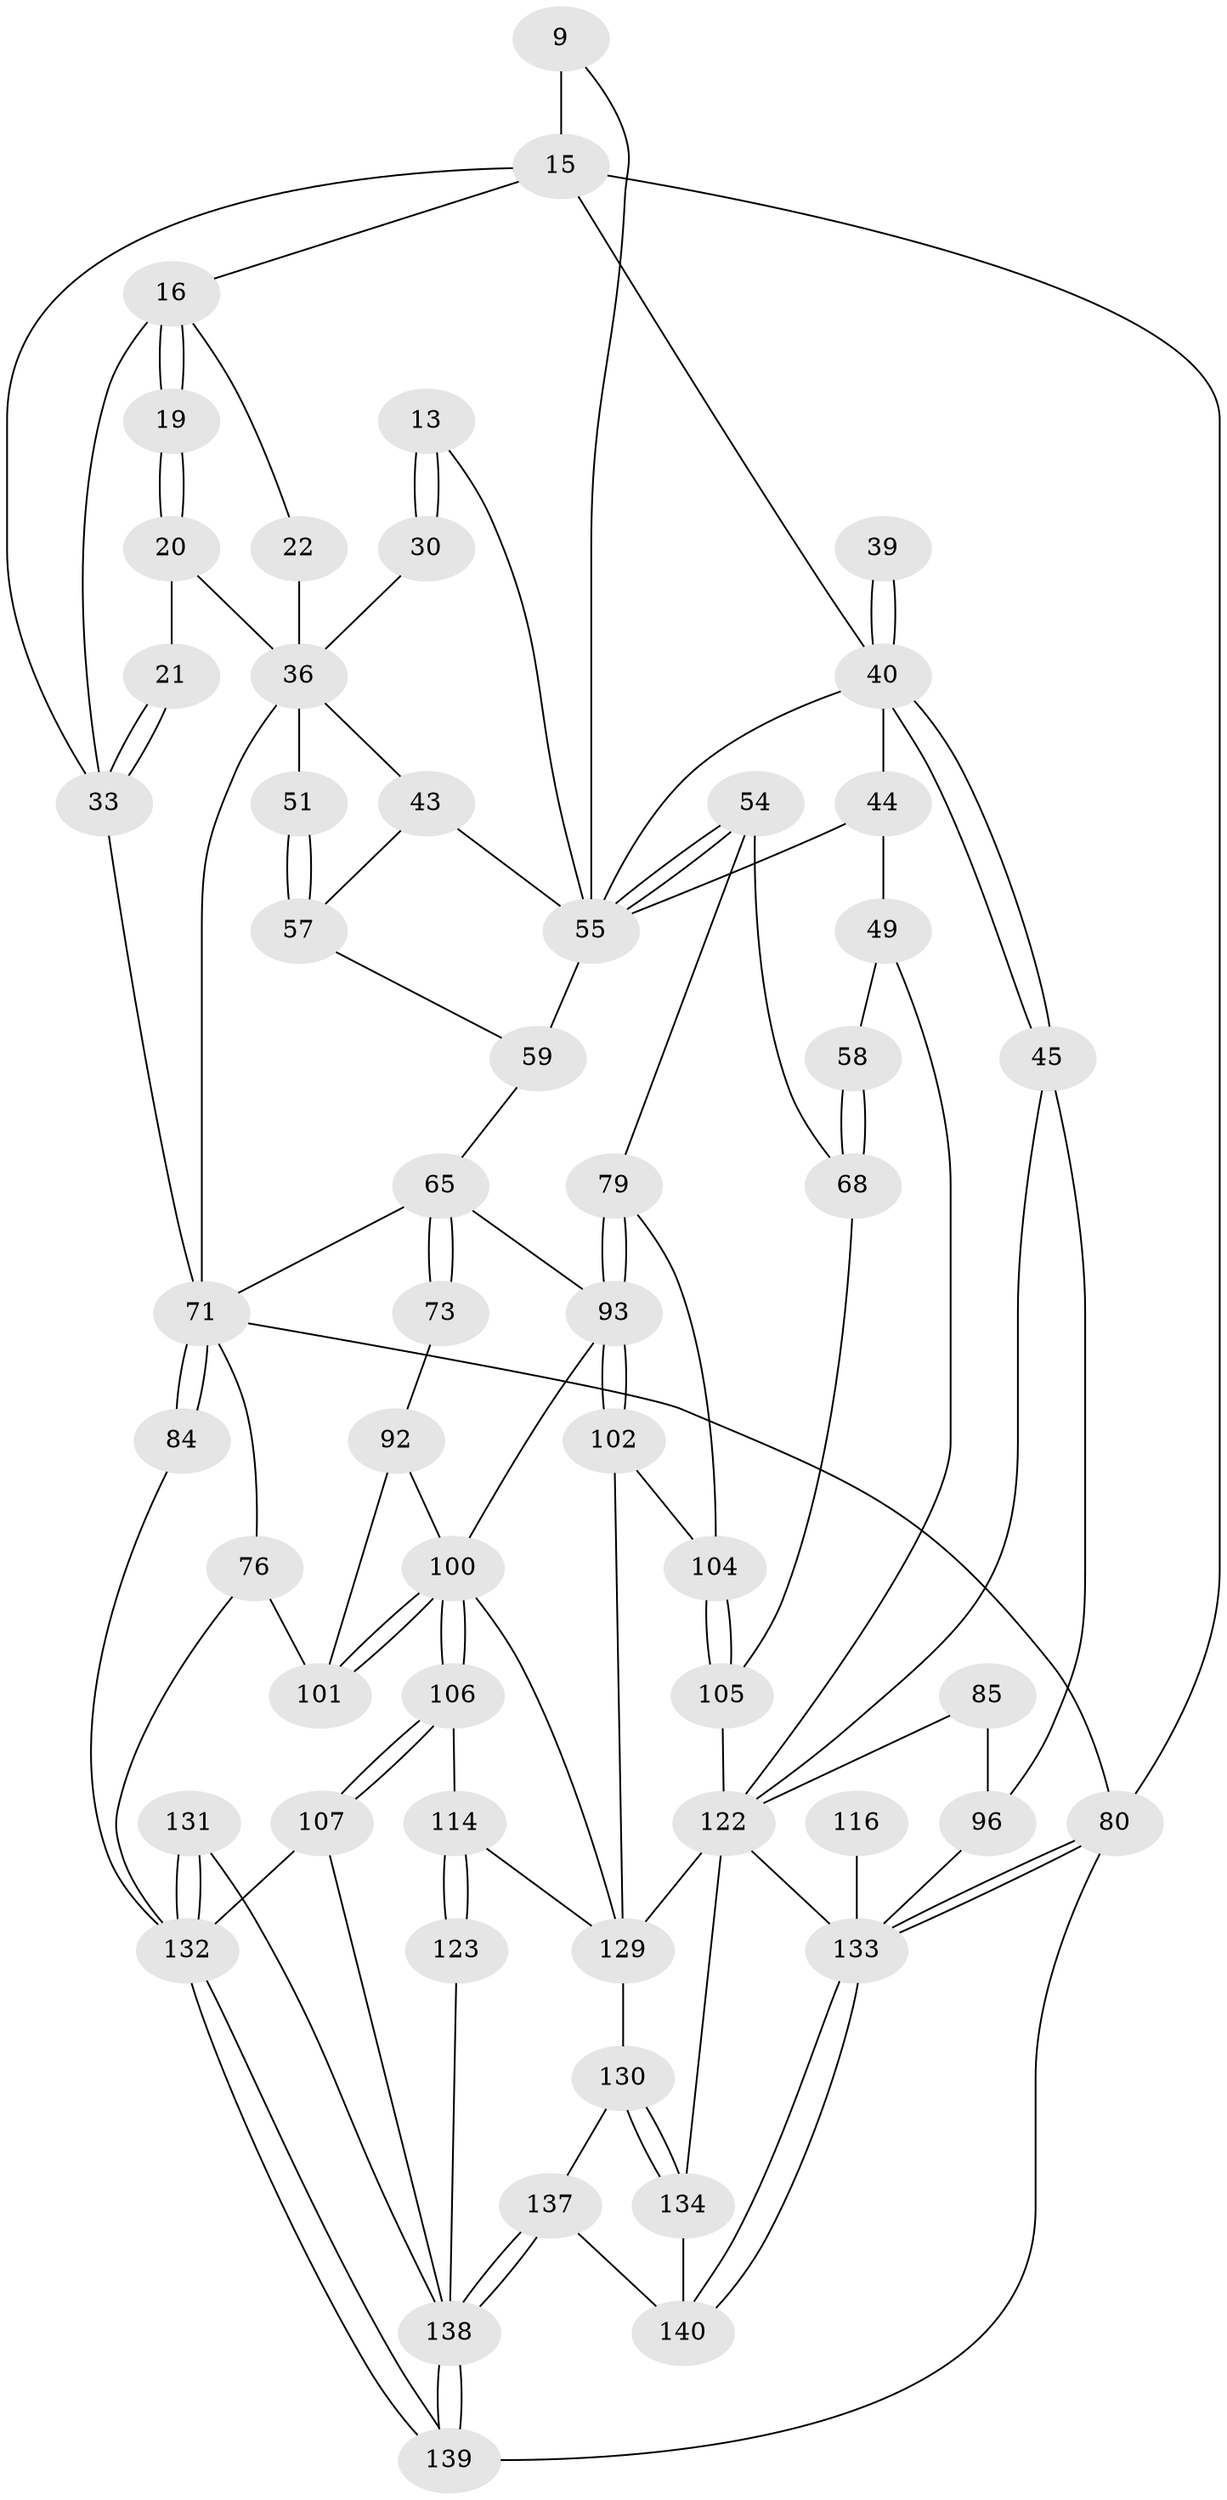 // original degree distribution, {3: 0.02142857142857143, 4: 0.24285714285714285, 5: 0.4928571428571429, 6: 0.24285714285714285}
// Generated by graph-tools (version 1.1) at 2025/05/03/04/25 22:05:29]
// undirected, 56 vertices, 117 edges
graph export_dot {
graph [start="1"]
  node [color=gray90,style=filled];
  9 [pos="+0.7758317218576156+0"];
  13 [pos="+0.5297547134086311+0.16522350204521516"];
  15 [pos="+0+0",super="+2+1+14"];
  16 [pos="+0.07685104690557376+0.07156157466688355",super="+4"];
  19 [pos="+0.12614831885260136+0.15565940415325105"];
  20 [pos="+0.11822927669765648+0.1957183994039648"];
  21 [pos="+0.07074640234537177+0.17640815888524536"];
  22 [pos="+0.22037115044889108+0.1958164969496493",super="+5"];
  30 [pos="+0.4357393540598314+0.1412321235789401",super="+8"];
  33 [pos="+0+0.20788798528900115",super="+18"];
  36 [pos="+0.13039747940733545+0.3458115268242004",super="+35+23+29"];
  39 [pos="+0.9718720232270309+0.1971214021866828"];
  40 [pos="+1+0.2942475570657243",super="+24+25+26"];
  43 [pos="+0.39386518884226+0.29464247846867186"];
  44 [pos="+0.888851015965588+0.23272860234060697",super="+27+28"];
  45 [pos="+1+0.36358825114014454"];
  49 [pos="+0.774585469739614+0.2941943222877618",super="+48+47"];
  51 [pos="+0.29425904940572445+0.3606650633354285"];
  54 [pos="+0.6343444504773162+0.45563796350576385"];
  55 [pos="+0.5624665045871047+0.38034804257759103",super="+42"];
  57 [pos="+0.3810087827033246+0.36584594874327825",super="+50"];
  58 [pos="+0.9480790992975507+0.4039621977566944",super="+52"];
  59 [pos="+0.4433268080237722+0.42717540097174656",super="+56"];
  65 [pos="+0.45014196198915385+0.534332645078286",super="+60+61"];
  68 [pos="+0.7659972866123385+0.5084903355625575",super="+53"];
  71 [pos="+0+0.7141123123326777",super="+67+66"];
  73 [pos="+0.30960227479392105+0.5675556657359201"];
  76 [pos="+0.2476334481265607+0.6941481585365515"];
  79 [pos="+0.6429843380298067+0.6090982666063368",super="+63"];
  80 [pos="+1+1",super="+72"];
  84 [pos="+0+0.7099573960361556"];
  85 [pos="+0.9063215060021891+0.6062244272405327"];
  92 [pos="+0.44930464766955425+0.627046953764465",super="+74"];
  93 [pos="+0.5439098903110277+0.6386357842536476",super="+90+64"];
  96 [pos="+0.9323813875473755+0.7001743553217437",super="+82+83"];
  100 [pos="+0.44256315216946435+0.7412132487939507",super="+99"];
  101 [pos="+0.3982350679266256+0.6843604506421074",super="+75"];
  102 [pos="+0.5612913693160054+0.6957279877752574"];
  104 [pos="+0.6481184889281465+0.6749058614391007",super="+78"];
  105 [pos="+0.686025614023298+0.7345501241519219",super="+89+77"];
  106 [pos="+0.44219667679975966+0.7428460906096541"];
  107 [pos="+0.3311727014206855+0.7808697567385556"];
  114 [pos="+0.45784871507804864+0.7639070985065404",super="+113"];
  116 [pos="+0.9193897557016752+0.7741068388780784"];
  122 [pos="+0.7831133256202384+0.7932709838341763",super="+121+109+88"];
  123 [pos="+0.4680378886595142+0.829648293196117"];
  129 [pos="+0.6622267836243086+0.7808038693387237",super="+111+103+112"];
  130 [pos="+0.6522304407185668+0.845574589871375",super="+127"];
  131 [pos="+0.22842261018538035+0.9201244771490407"];
  132 [pos="+0.16305637341053644+0.9895086857033434",super="+95+108"];
  133 [pos="+1+1",super="+119+118+115+117"];
  134 [pos="+0.6902422087602984+0.9085355658784212"];
  137 [pos="+0.49438341201442826+1",super="+136+128"];
  138 [pos="+0.396122597671915+1",super="+125+124+126"];
  139 [pos="+0.0356934333476314+1"];
  140 [pos="+0.6555856814532666+1",super="+135"];
  9 -- 15 [weight=2];
  9 -- 55;
  13 -- 30 [weight=2];
  13 -- 30;
  13 -- 55;
  15 -- 80 [weight=2];
  15 -- 16;
  15 -- 33;
  15 -- 40;
  16 -- 19 [weight=2];
  16 -- 19;
  16 -- 22;
  16 -- 33;
  19 -- 20;
  19 -- 20;
  20 -- 21;
  20 -- 36;
  21 -- 33 [weight=2];
  21 -- 33;
  22 -- 36 [weight=3];
  30 -- 36 [weight=2];
  33 -- 71;
  36 -- 51;
  36 -- 43;
  36 -- 71 [weight=2];
  39 -- 40 [weight=2];
  39 -- 40;
  40 -- 45;
  40 -- 45;
  40 -- 55;
  40 -- 44;
  43 -- 57;
  43 -- 55;
  44 -- 49 [weight=2];
  44 -- 55;
  45 -- 96;
  45 -- 122;
  49 -- 58 [weight=2];
  49 -- 122;
  51 -- 57 [weight=2];
  51 -- 57;
  54 -- 55;
  54 -- 55;
  54 -- 68;
  54 -- 79;
  55 -- 59 [weight=2];
  57 -- 59;
  58 -- 68 [weight=2];
  58 -- 68;
  59 -- 65;
  65 -- 73 [weight=2];
  65 -- 73;
  65 -- 93;
  65 -- 71;
  68 -- 105;
  71 -- 84 [weight=2];
  71 -- 84;
  71 -- 80;
  71 -- 76;
  73 -- 92;
  76 -- 101;
  76 -- 132;
  79 -- 93 [weight=2];
  79 -- 93;
  79 -- 104;
  80 -- 133 [weight=2];
  80 -- 133;
  80 -- 139;
  84 -- 132;
  85 -- 96 [weight=2];
  85 -- 122;
  92 -- 101 [weight=2];
  92 -- 100;
  93 -- 102;
  93 -- 102;
  93 -- 100;
  96 -- 133 [weight=2];
  100 -- 101;
  100 -- 101;
  100 -- 106;
  100 -- 106;
  100 -- 129;
  102 -- 104;
  102 -- 129;
  104 -- 105 [weight=2];
  104 -- 105;
  105 -- 122 [weight=3];
  106 -- 107;
  106 -- 107;
  106 -- 114;
  107 -- 132;
  107 -- 138;
  114 -- 123 [weight=2];
  114 -- 123;
  114 -- 129;
  116 -- 133 [weight=3];
  122 -- 129 [weight=2];
  122 -- 133 [weight=2];
  122 -- 134;
  123 -- 138;
  129 -- 130 [weight=2];
  130 -- 134;
  130 -- 134;
  130 -- 137;
  131 -- 132 [weight=2];
  131 -- 132;
  131 -- 138;
  132 -- 139;
  132 -- 139;
  133 -- 140;
  133 -- 140;
  134 -- 140;
  137 -- 138 [weight=2];
  137 -- 138;
  137 -- 140 [weight=2];
  138 -- 139;
  138 -- 139;
}

